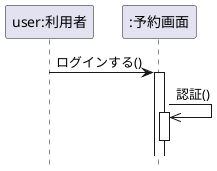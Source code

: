 @startuml
hide footbox
participant "user:利用者" as user
participant ":予約画面" as boundary
user -> boundary :ログインする()
activate boundary
    boundary ->> boundary : 認証()
    activate boundary
deactivate boundary
@enduml